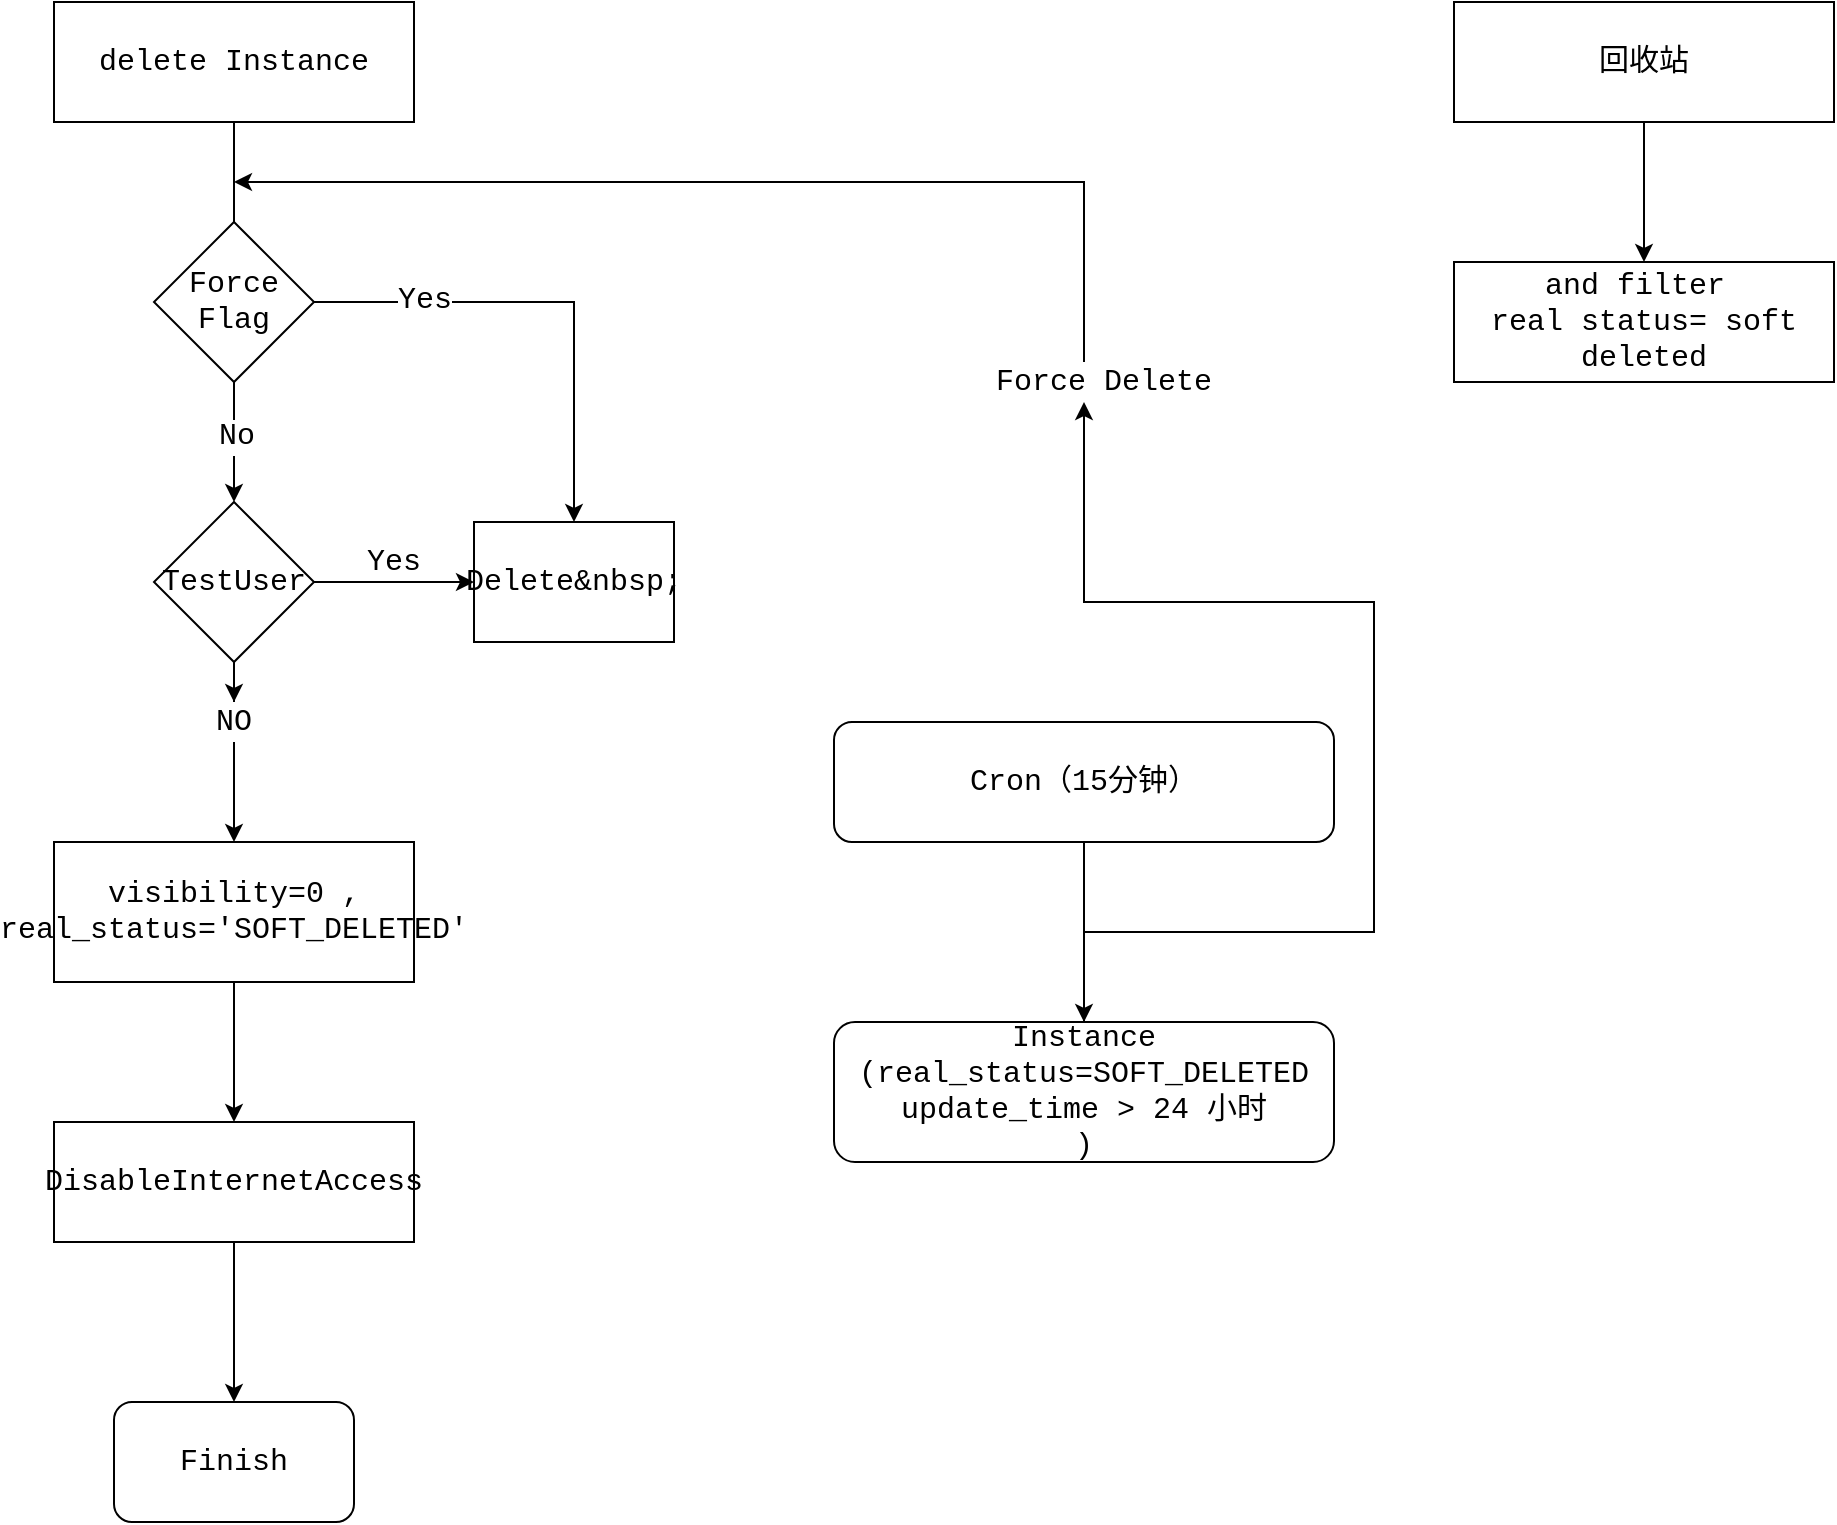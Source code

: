 <mxfile version="13.3.5" type="github">
  <diagram id="Rs5jWs0ioyU7rEhWC_OG" name="Page-1">
    <mxGraphModel dx="1422" dy="762" grid="1" gridSize="10" guides="1" tooltips="1" connect="1" arrows="1" fold="1" page="1" pageScale="1" pageWidth="827" pageHeight="1169" math="0" shadow="0">
      <root>
        <mxCell id="0" />
        <mxCell id="1" parent="0" />
        <mxCell id="NvtGPpROzzw8QnHz-c4A-3" value="" style="edgeStyle=orthogonalEdgeStyle;rounded=0;orthogonalLoop=1;jettySize=auto;fontFamily=Courier New;fontSize=15;" parent="1" source="NvtGPpROzzw8QnHz-c4A-13" target="NvtGPpROzzw8QnHz-c4A-2" edge="1">
          <mxGeometry relative="1" as="geometry">
            <Array as="points">
              <mxPoint x="270" y="450" />
              <mxPoint x="270" y="450" />
            </Array>
          </mxGeometry>
        </mxCell>
        <mxCell id="NvtGPpROzzw8QnHz-c4A-1" value="delete Instance" style="rounded=0;whiteSpace=wrap;fontFamily=Courier New;fontSize=15;" parent="1" vertex="1">
          <mxGeometry x="180" y="70" width="180" height="60" as="geometry" />
        </mxCell>
        <mxCell id="NvtGPpROzzw8QnHz-c4A-5" value="" style="edgeStyle=orthogonalEdgeStyle;rounded=0;orthogonalLoop=1;jettySize=auto;fontFamily=Courier New;fontSize=15;" parent="1" source="NvtGPpROzzw8QnHz-c4A-2" target="NvtGPpROzzw8QnHz-c4A-4" edge="1">
          <mxGeometry relative="1" as="geometry" />
        </mxCell>
        <mxCell id="NvtGPpROzzw8QnHz-c4A-2" value="visibility=0 , real_status=&#39;SOFT_DELETED&#39;" style="rounded=0;whiteSpace=wrap;fontFamily=Courier New;fontSize=15;" parent="1" vertex="1">
          <mxGeometry x="180" y="490" width="180" height="70" as="geometry" />
        </mxCell>
        <mxCell id="NvtGPpROzzw8QnHz-c4A-27" value="" style="edgeStyle=orthogonalEdgeStyle;rounded=0;orthogonalLoop=1;jettySize=auto;html=0;fontFamily=Courier New;fontSize=15;" parent="1" source="NvtGPpROzzw8QnHz-c4A-4" target="NvtGPpROzzw8QnHz-c4A-26" edge="1">
          <mxGeometry relative="1" as="geometry" />
        </mxCell>
        <mxCell id="NvtGPpROzzw8QnHz-c4A-4" value="DisableInternetAccess" style="rounded=0;whiteSpace=wrap;fontFamily=Courier New;fontSize=15;" parent="1" vertex="1">
          <mxGeometry x="180" y="630" width="180" height="60" as="geometry" />
        </mxCell>
        <mxCell id="NvtGPpROzzw8QnHz-c4A-17" value="" style="edgeStyle=orthogonalEdgeStyle;rounded=0;orthogonalLoop=1;jettySize=auto;fontFamily=Courier New;fontSize=15;" parent="1" source="NvtGPpROzzw8QnHz-c4A-11" edge="1">
          <mxGeometry relative="1" as="geometry">
            <mxPoint x="390" y="360" as="targetPoint" />
          </mxGeometry>
        </mxCell>
        <mxCell id="NvtGPpROzzw8QnHz-c4A-11" value="TestUser" style="rhombus;whiteSpace=wrap;fontFamily=Courier New;fontSize=15;" parent="1" vertex="1">
          <mxGeometry x="230" y="320" width="80" height="80" as="geometry" />
        </mxCell>
        <mxCell id="NvtGPpROzzw8QnHz-c4A-12" value="" style="edgeStyle=orthogonalEdgeStyle;rounded=0;orthogonalLoop=1;jettySize=auto;fontFamily=Courier New;fontSize=15;" parent="1" source="NvtGPpROzzw8QnHz-c4A-1" target="NvtGPpROzzw8QnHz-c4A-11" edge="1">
          <mxGeometry relative="1" as="geometry">
            <mxPoint x="270" y="240" as="sourcePoint" />
            <mxPoint x="270" y="490" as="targetPoint" />
          </mxGeometry>
        </mxCell>
        <mxCell id="NvtGPpROzzw8QnHz-c4A-25" value="No" style="edgeLabel;html=1;align=center;verticalAlign=middle;resizable=0;points=[];fontSize=15;fontFamily=Courier New;" parent="NvtGPpROzzw8QnHz-c4A-12" vertex="1" connectable="0">
          <mxGeometry x="0.653" y="1" relative="1" as="geometry">
            <mxPoint as="offset" />
          </mxGeometry>
        </mxCell>
        <mxCell id="NvtGPpROzzw8QnHz-c4A-13" value="NO" style="text;strokeColor=none;fillColor=none;align=center;verticalAlign=middle;whiteSpace=wrap;rounded=0;fontFamily=Courier New;fontSize=15;" parent="1" vertex="1">
          <mxGeometry x="250" y="420" width="40" height="20" as="geometry" />
        </mxCell>
        <mxCell id="NvtGPpROzzw8QnHz-c4A-14" value="" style="edgeStyle=orthogonalEdgeStyle;rounded=0;orthogonalLoop=1;jettySize=auto;fontFamily=Courier New;fontSize=15;" parent="1" source="NvtGPpROzzw8QnHz-c4A-11" target="NvtGPpROzzw8QnHz-c4A-13" edge="1">
          <mxGeometry relative="1" as="geometry">
            <mxPoint x="270" y="400" as="sourcePoint" />
            <mxPoint x="270" y="490" as="targetPoint" />
            <Array as="points" />
          </mxGeometry>
        </mxCell>
        <mxCell id="NvtGPpROzzw8QnHz-c4A-18" value="Delete&amp;nbsp;" style="rounded=0;whiteSpace=wrap;fontFamily=Courier New;fontSize=15;" parent="1" vertex="1">
          <mxGeometry x="390" y="330" width="100" height="60" as="geometry" />
        </mxCell>
        <mxCell id="NvtGPpROzzw8QnHz-c4A-20" value="Yes" style="text;strokeColor=none;fillColor=none;align=center;verticalAlign=middle;whiteSpace=wrap;rounded=0;fontFamily=Courier New;fontSize=15;" parent="1" vertex="1">
          <mxGeometry x="330" y="340" width="40" height="20" as="geometry" />
        </mxCell>
        <mxCell id="NvtGPpROzzw8QnHz-c4A-23" style="edgeStyle=orthogonalEdgeStyle;rounded=0;orthogonalLoop=1;jettySize=auto;html=0;entryX=0.5;entryY=0;entryDx=0;entryDy=0;fontFamily=Courier New;fontSize=15;" parent="1" source="NvtGPpROzzw8QnHz-c4A-22" target="NvtGPpROzzw8QnHz-c4A-18" edge="1">
          <mxGeometry relative="1" as="geometry" />
        </mxCell>
        <mxCell id="NvtGPpROzzw8QnHz-c4A-24" value="Yes" style="edgeLabel;html=1;align=center;verticalAlign=middle;resizable=0;points=[];fontSize=15;fontFamily=Courier New;" parent="NvtGPpROzzw8QnHz-c4A-23" vertex="1" connectable="0">
          <mxGeometry x="-0.542" y="1" relative="1" as="geometry">
            <mxPoint as="offset" />
          </mxGeometry>
        </mxCell>
        <mxCell id="NvtGPpROzzw8QnHz-c4A-22" value="Force Flag" style="rhombus;whiteSpace=wrap;html=1;fontFamily=Courier New;fontSize=15;" parent="1" vertex="1">
          <mxGeometry x="230" y="180" width="80" height="80" as="geometry" />
        </mxCell>
        <mxCell id="NvtGPpROzzw8QnHz-c4A-26" value="Finish" style="rounded=1;whiteSpace=wrap;html=1;fontFamily=Courier New;fontSize=15;" parent="1" vertex="1">
          <mxGeometry x="210" y="770" width="120" height="60" as="geometry" />
        </mxCell>
        <mxCell id="NvtGPpROzzw8QnHz-c4A-30" value="" style="edgeStyle=orthogonalEdgeStyle;rounded=0;orthogonalLoop=1;jettySize=auto;html=0;fontFamily=Courier New;fontSize=15;" parent="1" source="NvtGPpROzzw8QnHz-c4A-28" target="NvtGPpROzzw8QnHz-c4A-29" edge="1">
          <mxGeometry relative="1" as="geometry" />
        </mxCell>
        <mxCell id="NvtGPpROzzw8QnHz-c4A-28" value="Cron（15分钟）" style="rounded=1;whiteSpace=wrap;html=1;fontFamily=Courier New;fontSize=15;" parent="1" vertex="1">
          <mxGeometry x="570" y="430" width="250" height="60" as="geometry" />
        </mxCell>
        <mxCell id="NvtGPpROzzw8QnHz-c4A-32" style="edgeStyle=orthogonalEdgeStyle;rounded=0;orthogonalLoop=1;jettySize=auto;html=0;fontFamily=Courier New;fontSize=15;" parent="1" source="NvtGPpROzzw8QnHz-c4A-33" edge="1">
          <mxGeometry relative="1" as="geometry">
            <mxPoint x="270" y="160" as="targetPoint" />
            <Array as="points">
              <mxPoint x="695" y="160" />
            </Array>
          </mxGeometry>
        </mxCell>
        <mxCell id="NvtGPpROzzw8QnHz-c4A-29" value="Instance&lt;br&gt;(real_status=SOFT_DELETED&lt;br&gt;update_time &amp;gt; 24 小时&lt;br&gt;)" style="rounded=1;whiteSpace=wrap;html=1;fontFamily=Courier New;fontSize=15;" parent="1" vertex="1">
          <mxGeometry x="570" y="580" width="250" height="70" as="geometry" />
        </mxCell>
        <mxCell id="NvtGPpROzzw8QnHz-c4A-33" value="Force Delete" style="text;html=1;strokeColor=none;fillColor=none;align=center;verticalAlign=middle;whiteSpace=wrap;rounded=0;fontFamily=Courier New;fontSize=15;" parent="1" vertex="1">
          <mxGeometry x="630" y="250" width="150" height="20" as="geometry" />
        </mxCell>
        <mxCell id="NvtGPpROzzw8QnHz-c4A-34" style="edgeStyle=orthogonalEdgeStyle;rounded=0;orthogonalLoop=1;jettySize=auto;html=0;fontFamily=Courier New;fontSize=15;" parent="1" source="NvtGPpROzzw8QnHz-c4A-29" target="NvtGPpROzzw8QnHz-c4A-33" edge="1">
          <mxGeometry relative="1" as="geometry">
            <mxPoint x="695" y="580" as="sourcePoint" />
            <mxPoint x="270" y="160" as="targetPoint" />
            <Array as="points">
              <mxPoint x="695" y="535" />
              <mxPoint x="840" y="535" />
              <mxPoint x="840" y="370" />
              <mxPoint x="695" y="370" />
            </Array>
          </mxGeometry>
        </mxCell>
        <mxCell id="YUktSGVNl93bklLCr4KV-3" value="" style="edgeStyle=orthogonalEdgeStyle;rounded=0;orthogonalLoop=1;jettySize=auto;html=0;fontFamily=Courier New;fontSize=15;" edge="1" parent="1" source="YUktSGVNl93bklLCr4KV-1" target="YUktSGVNl93bklLCr4KV-2">
          <mxGeometry relative="1" as="geometry" />
        </mxCell>
        <mxCell id="YUktSGVNl93bklLCr4KV-1" value="回收站" style="rounded=0;whiteSpace=wrap;html=1;fontFamily=Courier New;fontSize=15;" vertex="1" parent="1">
          <mxGeometry x="880" y="70" width="190" height="60" as="geometry" />
        </mxCell>
        <mxCell id="YUktSGVNl93bklLCr4KV-2" value="and filter&amp;nbsp;&lt;br&gt;real status= soft deleted" style="rounded=0;whiteSpace=wrap;html=1;fontFamily=Courier New;fontSize=15;" vertex="1" parent="1">
          <mxGeometry x="880" y="200" width="190" height="60" as="geometry" />
        </mxCell>
      </root>
    </mxGraphModel>
  </diagram>
</mxfile>
